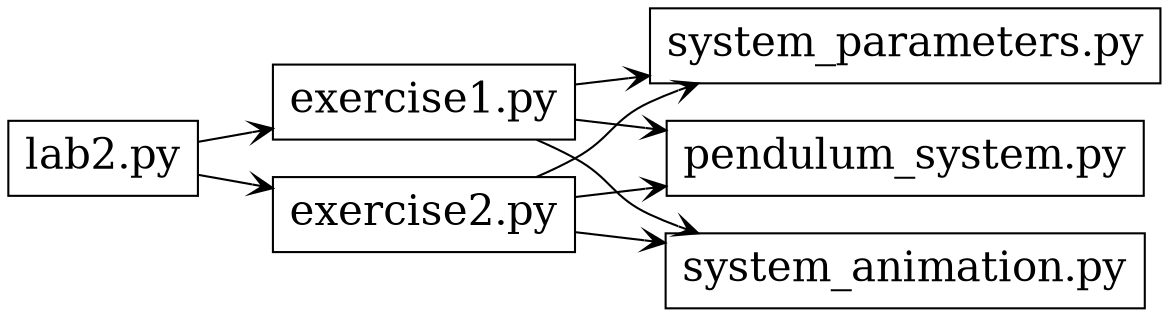 
digraph G {
    graph[rankdir=LR, center=true]
    node [
          color="black",
          fontsize=20,
          shape=box
          ]
    lab [label="lab2.py"];
    ex1 [label="exercise1.py"];
    ex2 [label="exercise2.py"];
    edge[arrowhead="vee"];
    lab->ex1;
    lab->ex2;
    subgraph exercise_files {
        ex1->"system_parameters.py";
        ex1->"pendulum_system.py";
        ex1->"system_animation.py";
        color=black;
        label="Exercise 1";
    }
    subgraph exercise_files {
        ex2->"system_parameters.py";
        ex2->"pendulum_system.py";
        ex2->"system_animation.py";
        color=black;
        label="Exercise 2";
    }
}
